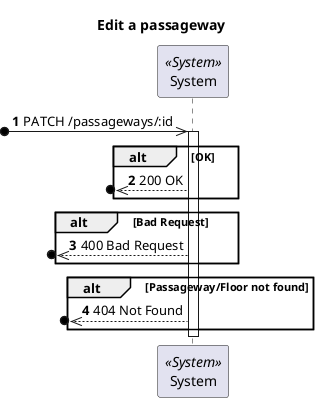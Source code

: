 @startuml
'https://plantuml.com/sequence-diagram

autonumber
skinparam packageStyle rect

title Edit a passageway

participant "System" as Sys <<System>>

?o->> Sys : PATCH /passageways/:id

activate Sys
alt OK
   ?o<<--Sys : 200 OK
end
alt Bad Request
   ?o<<--Sys : 400 Bad Request
end
alt Passageway/Floor not found
   ?o<<--Sys : 404 Not Found
end
deactivate Sys


@enduml
